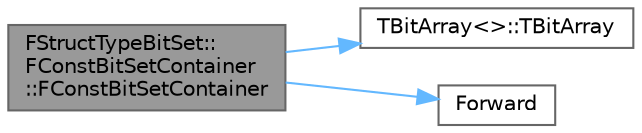 digraph "FStructTypeBitSet::FConstBitSetContainer::FConstBitSetContainer"
{
 // INTERACTIVE_SVG=YES
 // LATEX_PDF_SIZE
  bgcolor="transparent";
  edge [fontname=Helvetica,fontsize=10,labelfontname=Helvetica,labelfontsize=10];
  node [fontname=Helvetica,fontsize=10,shape=box,height=0.2,width=0.4];
  rankdir="LR";
  Node1 [id="Node000001",label="FStructTypeBitSet::\lFConstBitSetContainer\l::FConstBitSetContainer",height=0.2,width=0.4,color="gray40", fillcolor="grey60", style="filled", fontcolor="black",tooltip="Move-constructor for creating a bitset from another bit array."];
  Node1 -> Node2 [id="edge1_Node000001_Node000002",color="steelblue1",style="solid",tooltip=" "];
  Node2 [id="Node000002",label="TBitArray\<\>::TBitArray",height=0.2,width=0.4,color="grey40", fillcolor="white", style="filled",URL="$d5/d67/classTBitArray.html#a1771ac139a4bfc89fdc10887e4f385c8",tooltip=" "];
  Node1 -> Node3 [id="edge2_Node000001_Node000003",color="steelblue1",style="solid",tooltip=" "];
  Node3 [id="Node000003",label="Forward",height=0.2,width=0.4,color="grey40", fillcolor="white", style="filled",URL="$d4/d24/UnrealTemplate_8h.html#a68f280c1d561a8899a1e9e3ea8405d00",tooltip="Forward will cast a reference to an rvalue reference."];
}
